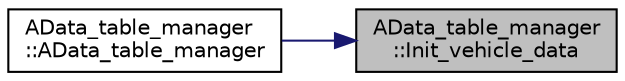 digraph "AData_table_manager::Init_vehicle_data"
{
 // LATEX_PDF_SIZE
  edge [fontname="Helvetica",fontsize="10",labelfontname="Helvetica",labelfontsize="10"];
  node [fontname="Helvetica",fontsize="10",shape=record];
  rankdir="RL";
  Node1 [label="AData_table_manager\l::Init_vehicle_data",height=0.2,width=0.4,color="black", fillcolor="grey75", style="filled", fontcolor="black",tooltip="차량 데이터 초기화"];
  Node1 -> Node2 [dir="back",color="midnightblue",fontsize="10",style="solid",fontname="Helvetica"];
  Node2 [label="AData_table_manager\l::AData_table_manager",height=0.2,width=0.4,color="black", fillcolor="white", style="filled",URL="$class_a_data__table__manager.html#a8f148461a77cf13c4aa9f0b2c0f20541",tooltip=" "];
}
